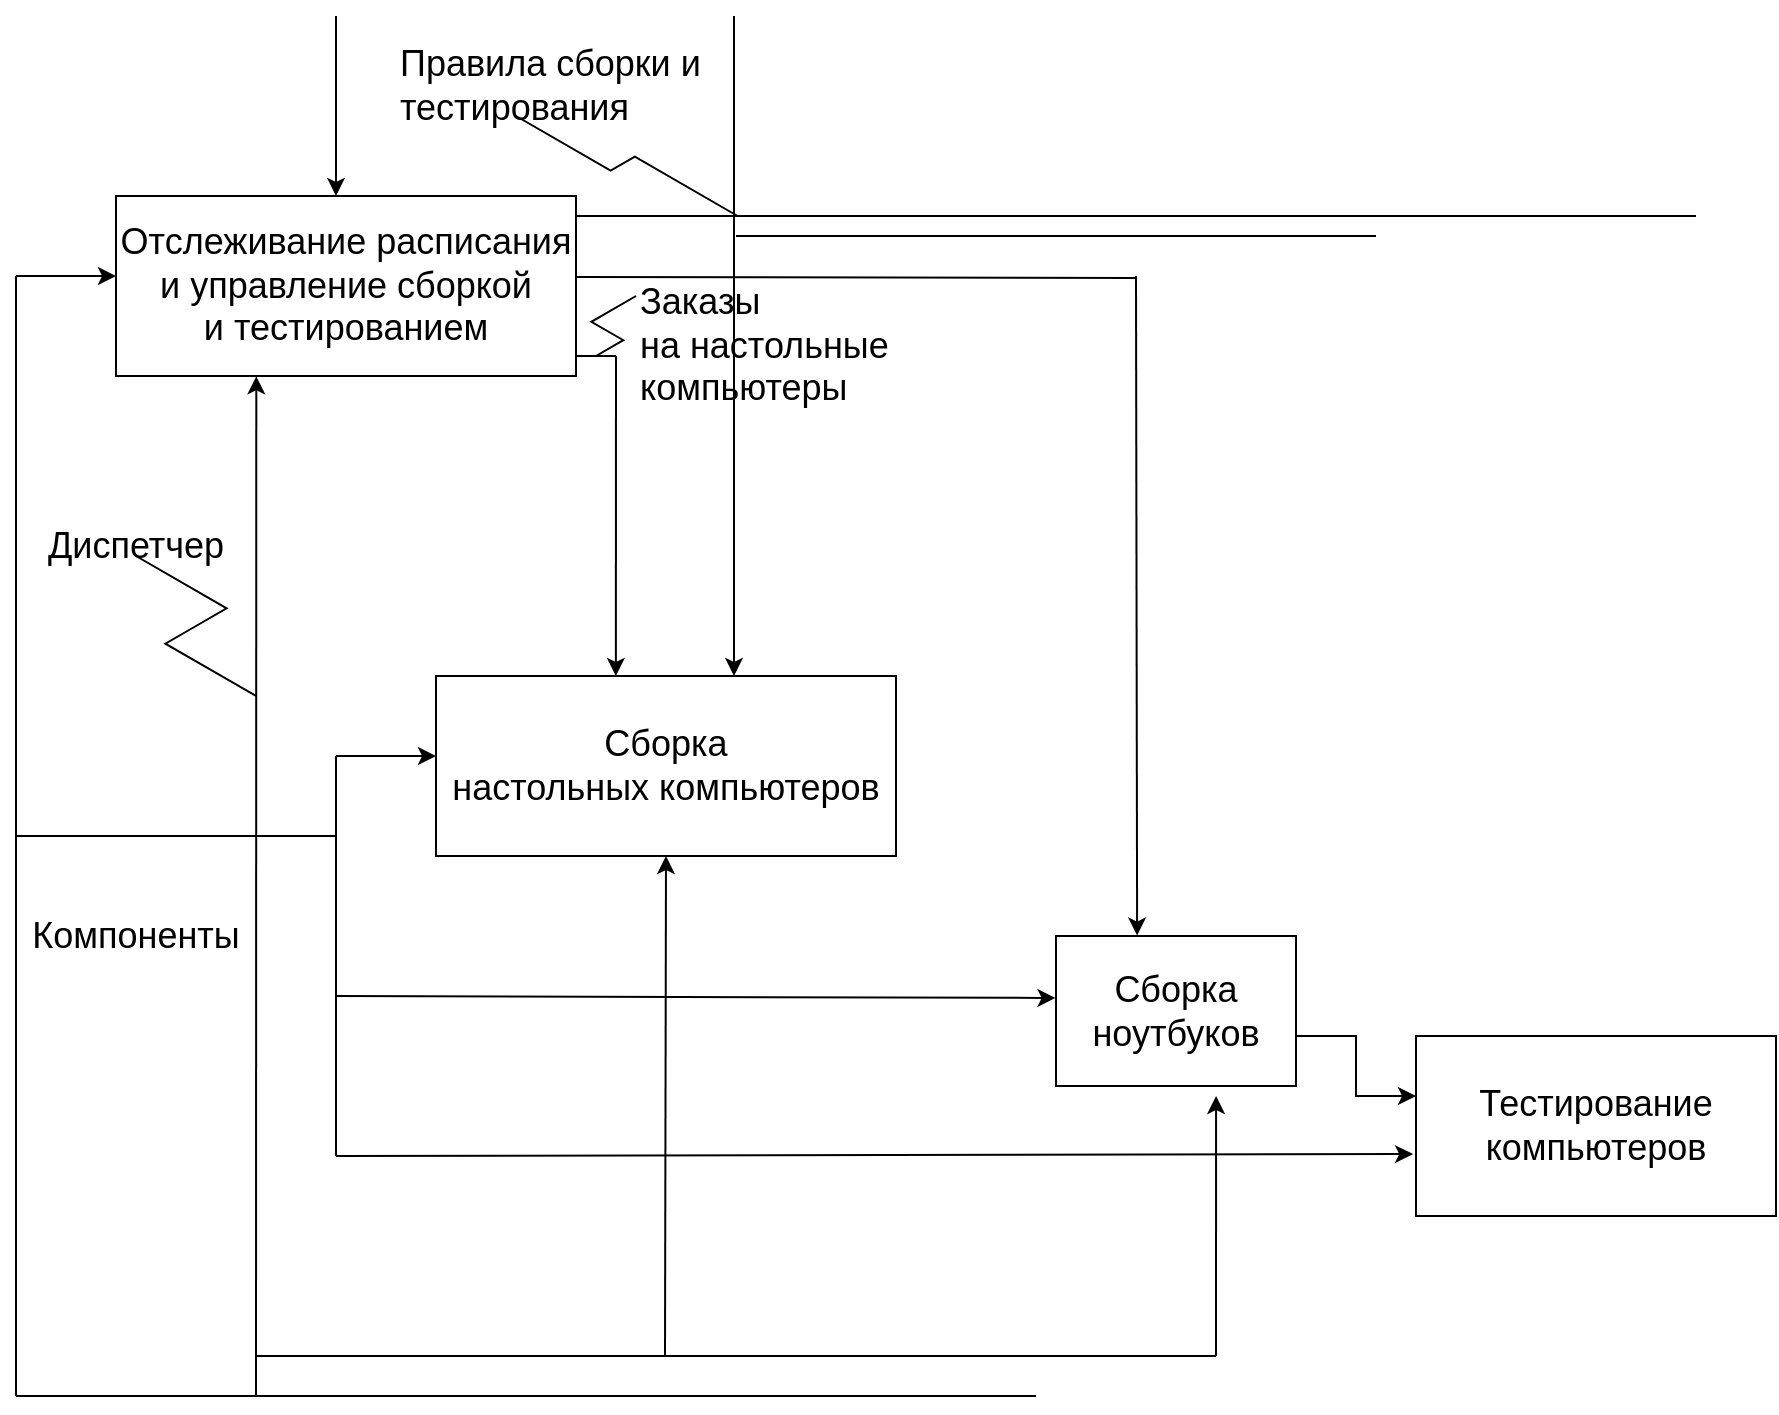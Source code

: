 <mxfile version="16.5.3" type="github">
  <diagram id="O6Fu4x1bh_N6AMjlkFts" name="Page-1">
    <mxGraphModel dx="1479" dy="940" grid="1" gridSize="10" guides="1" tooltips="1" connect="1" arrows="1" fold="1" page="1" pageScale="1" pageWidth="827" pageHeight="1169" math="0" shadow="0">
      <root>
        <mxCell id="0" />
        <mxCell id="1" parent="0" />
        <mxCell id="CbCTmfs4U4gNxx5yK0Vd-1" value="" style="endArrow=classic;html=1;rounded=0;" edge="1" parent="1">
          <mxGeometry width="50" height="50" relative="1" as="geometry">
            <mxPoint x="-360" y="110" as="sourcePoint" />
            <mxPoint x="-360" y="200" as="targetPoint" />
          </mxGeometry>
        </mxCell>
        <mxCell id="CbCTmfs4U4gNxx5yK0Vd-2" value="Отслеживание расписания и управление сборкой &lt;br&gt;и тестированием" style="rounded=0;whiteSpace=wrap;html=1;fontSize=18;" vertex="1" parent="1">
          <mxGeometry x="-470" y="200" width="230" height="90" as="geometry" />
        </mxCell>
        <mxCell id="CbCTmfs4U4gNxx5yK0Vd-3" value="" style="endArrow=classic;html=1;rounded=0;fontSize=18;" edge="1" parent="1">
          <mxGeometry width="50" height="50" relative="1" as="geometry">
            <mxPoint x="-520" y="240" as="sourcePoint" />
            <mxPoint x="-470" y="240" as="targetPoint" />
          </mxGeometry>
        </mxCell>
        <mxCell id="CbCTmfs4U4gNxx5yK0Vd-4" value="" style="endArrow=none;html=1;rounded=0;fontSize=18;" edge="1" parent="1">
          <mxGeometry width="50" height="50" relative="1" as="geometry">
            <mxPoint x="-520" y="800" as="sourcePoint" />
            <mxPoint x="-520" y="240" as="targetPoint" />
          </mxGeometry>
        </mxCell>
        <mxCell id="CbCTmfs4U4gNxx5yK0Vd-5" value="" style="endArrow=none;html=1;rounded=0;fontSize=18;" edge="1" parent="1">
          <mxGeometry width="50" height="50" relative="1" as="geometry">
            <mxPoint x="-520" y="800" as="sourcePoint" />
            <mxPoint x="-10" y="800" as="targetPoint" />
          </mxGeometry>
        </mxCell>
        <mxCell id="CbCTmfs4U4gNxx5yK0Vd-6" value="" style="endArrow=none;html=1;rounded=0;fontSize=18;" edge="1" parent="1">
          <mxGeometry width="50" height="50" relative="1" as="geometry">
            <mxPoint x="-520" y="520" as="sourcePoint" />
            <mxPoint x="-360" y="520" as="targetPoint" />
          </mxGeometry>
        </mxCell>
        <mxCell id="CbCTmfs4U4gNxx5yK0Vd-8" value="" style="endArrow=classic;html=1;rounded=0;fontSize=18;entryX=0.305;entryY=1.002;entryDx=0;entryDy=0;entryPerimeter=0;" edge="1" parent="1" target="CbCTmfs4U4gNxx5yK0Vd-2">
          <mxGeometry width="50" height="50" relative="1" as="geometry">
            <mxPoint x="-400" y="800" as="sourcePoint" />
            <mxPoint x="-400" y="670" as="targetPoint" />
          </mxGeometry>
        </mxCell>
        <mxCell id="CbCTmfs4U4gNxx5yK0Vd-9" value="" style="endArrow=none;html=1;rounded=0;fontSize=18;" edge="1" parent="1">
          <mxGeometry width="50" height="50" relative="1" as="geometry">
            <mxPoint x="-360" y="520" as="sourcePoint" />
            <mxPoint x="-360" y="480" as="targetPoint" />
          </mxGeometry>
        </mxCell>
        <mxCell id="CbCTmfs4U4gNxx5yK0Vd-10" value="" style="endArrow=classic;html=1;rounded=0;fontSize=18;" edge="1" parent="1">
          <mxGeometry width="50" height="50" relative="1" as="geometry">
            <mxPoint x="-360" y="480" as="sourcePoint" />
            <mxPoint x="-310" y="480" as="targetPoint" />
          </mxGeometry>
        </mxCell>
        <mxCell id="CbCTmfs4U4gNxx5yK0Vd-11" value="Сборка &lt;br&gt;настольных компьютеров" style="rounded=0;whiteSpace=wrap;html=1;fontSize=18;" vertex="1" parent="1">
          <mxGeometry x="-310" y="440" width="230" height="90" as="geometry" />
        </mxCell>
        <mxCell id="CbCTmfs4U4gNxx5yK0Vd-12" value="" style="endArrow=none;html=1;rounded=0;fontSize=18;" edge="1" parent="1">
          <mxGeometry width="50" height="50" relative="1" as="geometry">
            <mxPoint x="-240" y="280" as="sourcePoint" />
            <mxPoint x="-220" y="280" as="targetPoint" />
          </mxGeometry>
        </mxCell>
        <mxCell id="CbCTmfs4U4gNxx5yK0Vd-13" value="" style="endArrow=classic;html=1;rounded=0;fontSize=18;entryX=0.391;entryY=0;entryDx=0;entryDy=0;entryPerimeter=0;" edge="1" parent="1" target="CbCTmfs4U4gNxx5yK0Vd-11">
          <mxGeometry width="50" height="50" relative="1" as="geometry">
            <mxPoint x="-220" y="280" as="sourcePoint" />
            <mxPoint x="-220" y="430" as="targetPoint" />
          </mxGeometry>
        </mxCell>
        <mxCell id="CbCTmfs4U4gNxx5yK0Vd-14" value="" style="endArrow=none;html=1;rounded=0;fontSize=18;" edge="1" parent="1">
          <mxGeometry width="50" height="50" relative="1" as="geometry">
            <mxPoint x="-240" y="210" as="sourcePoint" />
            <mxPoint x="320" y="210" as="targetPoint" />
          </mxGeometry>
        </mxCell>
        <mxCell id="CbCTmfs4U4gNxx5yK0Vd-16" value="" style="endArrow=classic;html=1;rounded=0;fontSize=18;" edge="1" parent="1">
          <mxGeometry width="50" height="50" relative="1" as="geometry">
            <mxPoint x="-161" y="110" as="sourcePoint" />
            <mxPoint x="-161" y="440" as="targetPoint" />
          </mxGeometry>
        </mxCell>
        <mxCell id="CbCTmfs4U4gNxx5yK0Vd-18" value="" style="edgeStyle=isometricEdgeStyle;endArrow=none;html=1;rounded=0;fontSize=18;" edge="1" parent="1">
          <mxGeometry width="50" height="100" relative="1" as="geometry">
            <mxPoint x="-230" y="280" as="sourcePoint" />
            <mxPoint x="-210" y="250" as="targetPoint" />
            <Array as="points">
              <mxPoint x="-220" y="270" />
            </Array>
          </mxGeometry>
        </mxCell>
        <mxCell id="CbCTmfs4U4gNxx5yK0Vd-20" value="Заказы&lt;br&gt;на настольные компьютеры" style="text;html=1;strokeColor=none;fillColor=none;align=left;verticalAlign=middle;whiteSpace=wrap;rounded=0;fontSize=18;" vertex="1" parent="1">
          <mxGeometry x="-210" y="260" width="130" height="30" as="geometry" />
        </mxCell>
        <mxCell id="CbCTmfs4U4gNxx5yK0Vd-21" value="" style="edgeStyle=isometricEdgeStyle;endArrow=none;html=1;elbow=vertical;rounded=0;fontSize=18;" edge="1" parent="1">
          <mxGeometry width="50" height="100" relative="1" as="geometry">
            <mxPoint x="-400" y="450" as="sourcePoint" />
            <mxPoint x="-460" y="380" as="targetPoint" />
          </mxGeometry>
        </mxCell>
        <mxCell id="CbCTmfs4U4gNxx5yK0Vd-22" value="Диспетчер" style="text;html=1;strokeColor=none;fillColor=none;align=center;verticalAlign=middle;whiteSpace=wrap;rounded=0;fontSize=18;" vertex="1" parent="1">
          <mxGeometry x="-490" y="360" width="60" height="30" as="geometry" />
        </mxCell>
        <mxCell id="CbCTmfs4U4gNxx5yK0Vd-23" value="Компоненты" style="text;html=1;strokeColor=none;fillColor=none;align=center;verticalAlign=middle;whiteSpace=wrap;rounded=0;fontSize=18;" vertex="1" parent="1">
          <mxGeometry x="-490" y="555" width="60" height="30" as="geometry" />
        </mxCell>
        <mxCell id="CbCTmfs4U4gNxx5yK0Vd-24" value="" style="edgeStyle=isometricEdgeStyle;endArrow=none;html=1;elbow=vertical;rounded=0;fontSize=18;" edge="1" parent="1">
          <mxGeometry width="50" height="100" relative="1" as="geometry">
            <mxPoint x="-159.2" y="210" as="sourcePoint" />
            <mxPoint x="-270" y="160" as="targetPoint" />
            <Array as="points">
              <mxPoint x="-210" y="180" />
            </Array>
          </mxGeometry>
        </mxCell>
        <mxCell id="CbCTmfs4U4gNxx5yK0Vd-26" value="Правила сборки и тестирования" style="text;html=1;strokeColor=none;fillColor=none;align=left;verticalAlign=middle;whiteSpace=wrap;rounded=0;fontSize=18;" vertex="1" parent="1">
          <mxGeometry x="-330" y="130" width="160" height="30" as="geometry" />
        </mxCell>
        <mxCell id="CbCTmfs4U4gNxx5yK0Vd-27" value="" style="endArrow=none;html=1;rounded=0;fontSize=18;" edge="1" parent="1">
          <mxGeometry width="50" height="50" relative="1" as="geometry">
            <mxPoint x="-240" y="240.5" as="sourcePoint" />
            <mxPoint x="40" y="241" as="targetPoint" />
          </mxGeometry>
        </mxCell>
        <mxCell id="CbCTmfs4U4gNxx5yK0Vd-29" value="" style="endArrow=none;html=1;rounded=0;fontSize=18;" edge="1" parent="1">
          <mxGeometry width="50" height="50" relative="1" as="geometry">
            <mxPoint x="-160" y="220" as="sourcePoint" />
            <mxPoint x="160" y="220" as="targetPoint" />
          </mxGeometry>
        </mxCell>
        <mxCell id="CbCTmfs4U4gNxx5yK0Vd-31" value="" style="endArrow=none;html=1;rounded=0;fontSize=18;" edge="1" parent="1">
          <mxGeometry width="50" height="50" relative="1" as="geometry">
            <mxPoint x="-360" y="600" as="sourcePoint" />
            <mxPoint x="-360" y="520" as="targetPoint" />
          </mxGeometry>
        </mxCell>
        <mxCell id="CbCTmfs4U4gNxx5yK0Vd-33" value="Сборка ноутбуков" style="rounded=0;whiteSpace=wrap;html=1;fontSize=18;" vertex="1" parent="1">
          <mxGeometry y="570" width="120" height="75" as="geometry" />
        </mxCell>
        <mxCell id="CbCTmfs4U4gNxx5yK0Vd-36" value="" style="endArrow=classic;html=1;rounded=0;fontSize=18;entryX=0.338;entryY=-0.003;entryDx=0;entryDy=0;entryPerimeter=0;" edge="1" parent="1" target="CbCTmfs4U4gNxx5yK0Vd-33">
          <mxGeometry width="50" height="50" relative="1" as="geometry">
            <mxPoint x="40" y="240" as="sourcePoint" />
            <mxPoint x="90" y="190" as="targetPoint" />
          </mxGeometry>
        </mxCell>
        <mxCell id="CbCTmfs4U4gNxx5yK0Vd-38" value="" style="endArrow=classic;html=1;rounded=0;fontSize=18;entryX=-0.002;entryY=0.413;entryDx=0;entryDy=0;entryPerimeter=0;" edge="1" parent="1" target="CbCTmfs4U4gNxx5yK0Vd-33">
          <mxGeometry width="50" height="50" relative="1" as="geometry">
            <mxPoint x="-360" y="600" as="sourcePoint" />
            <mxPoint x="-310" y="550" as="targetPoint" />
          </mxGeometry>
        </mxCell>
        <mxCell id="CbCTmfs4U4gNxx5yK0Vd-39" value="" style="endArrow=none;html=1;rounded=0;fontSize=18;" edge="1" parent="1">
          <mxGeometry width="50" height="50" relative="1" as="geometry">
            <mxPoint x="-400" y="780" as="sourcePoint" />
            <mxPoint x="80" y="780" as="targetPoint" />
          </mxGeometry>
        </mxCell>
        <mxCell id="CbCTmfs4U4gNxx5yK0Vd-43" value="" style="endArrow=classic;html=1;rounded=0;fontSize=18;entryX=0.667;entryY=1.067;entryDx=0;entryDy=0;entryPerimeter=0;" edge="1" parent="1" target="CbCTmfs4U4gNxx5yK0Vd-33">
          <mxGeometry width="50" height="50" relative="1" as="geometry">
            <mxPoint x="80" y="780" as="sourcePoint" />
            <mxPoint x="130" y="730" as="targetPoint" />
          </mxGeometry>
        </mxCell>
        <mxCell id="CbCTmfs4U4gNxx5yK0Vd-44" value="" style="endArrow=none;html=1;rounded=0;fontSize=18;" edge="1" parent="1">
          <mxGeometry width="50" height="50" relative="1" as="geometry">
            <mxPoint x="-360" y="680" as="sourcePoint" />
            <mxPoint x="-360" y="600" as="targetPoint" />
          </mxGeometry>
        </mxCell>
        <mxCell id="CbCTmfs4U4gNxx5yK0Vd-48" value="" style="edgeStyle=elbowEdgeStyle;elbow=horizontal;endArrow=classic;html=1;rounded=0;fontSize=18;" edge="1" parent="1">
          <mxGeometry width="50" height="50" relative="1" as="geometry">
            <mxPoint x="120" y="620" as="sourcePoint" />
            <mxPoint x="180" y="650" as="targetPoint" />
          </mxGeometry>
        </mxCell>
        <mxCell id="CbCTmfs4U4gNxx5yK0Vd-49" value="Тестирование компьютеров" style="rounded=0;whiteSpace=wrap;html=1;fontSize=18;" vertex="1" parent="1">
          <mxGeometry x="180" y="620" width="180" height="90" as="geometry" />
        </mxCell>
        <mxCell id="CbCTmfs4U4gNxx5yK0Vd-51" value="" style="endArrow=classic;html=1;rounded=0;fontSize=18;entryX=-0.008;entryY=0.656;entryDx=0;entryDy=0;entryPerimeter=0;" edge="1" parent="1" target="CbCTmfs4U4gNxx5yK0Vd-49">
          <mxGeometry width="50" height="50" relative="1" as="geometry">
            <mxPoint x="-360" y="680" as="sourcePoint" />
            <mxPoint x="-310" y="630" as="targetPoint" />
          </mxGeometry>
        </mxCell>
        <mxCell id="CbCTmfs4U4gNxx5yK0Vd-56" value="" style="endArrow=classic;html=1;rounded=0;fontSize=18;entryX=0.5;entryY=1;entryDx=0;entryDy=0;" edge="1" parent="1" target="CbCTmfs4U4gNxx5yK0Vd-11">
          <mxGeometry width="50" height="50" relative="1" as="geometry">
            <mxPoint x="-195.5" y="780" as="sourcePoint" />
            <mxPoint x="-195.5" y="540" as="targetPoint" />
          </mxGeometry>
        </mxCell>
      </root>
    </mxGraphModel>
  </diagram>
</mxfile>
